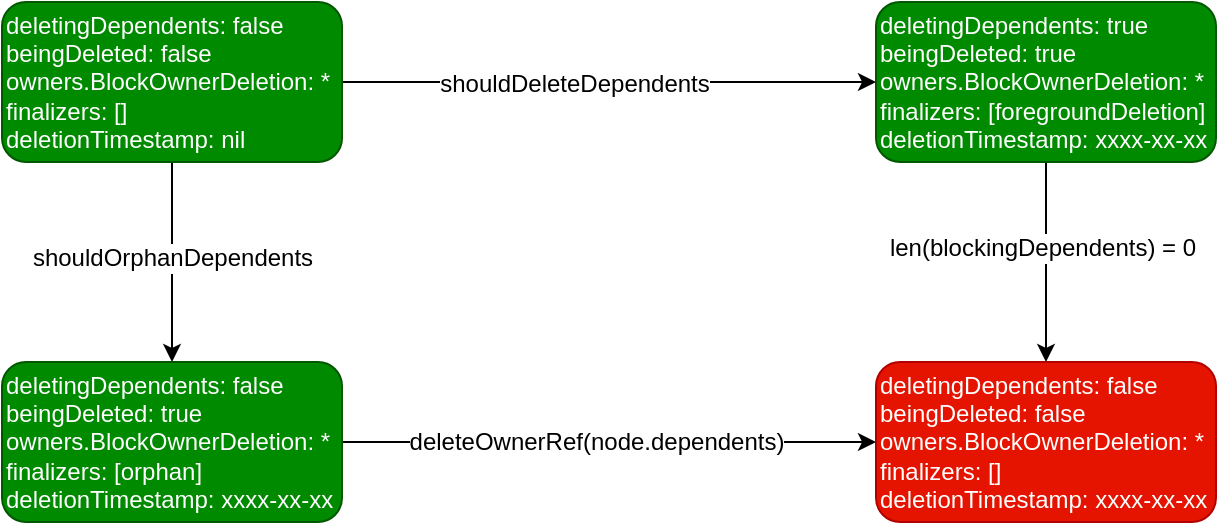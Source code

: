 <mxfile version="12.7.9" type="device"><diagram id="cdYCsu5i1Sz9rn74sG3J" name="第 1 页"><mxGraphModel dx="2184" dy="-687" grid="1" gridSize="10" guides="1" tooltips="1" connect="1" arrows="1" fold="1" page="1" pageScale="1" pageWidth="827" pageHeight="1169" math="0" shadow="0"><root><mxCell id="0"/><mxCell id="1" parent="0"/><mxCell id="Q_cNqYsgdhulqfk0yfmr-1" value="&lt;div&gt;&lt;span&gt;deletingDependents: false&lt;/span&gt;&lt;br&gt;&lt;/div&gt;&lt;div&gt;beingDeleted: false&lt;/div&gt;&lt;div&gt;owners.BlockOwnerDeletion: *&lt;/div&gt;&lt;div&gt;finalizers: []&lt;/div&gt;&lt;div&gt;deletionTimestamp: xxxx-xx-xx&lt;br&gt;&lt;/div&gt;" style="rounded=1;whiteSpace=wrap;html=1;align=left;fillColor=#e51400;strokeColor=#B20000;fontColor=#ffffff;" parent="1" vertex="1"><mxGeometry x="-560" y="1450" width="170" height="80" as="geometry"/></mxCell><mxCell id="Q_cNqYsgdhulqfk0yfmr-4" style="edgeStyle=orthogonalEdgeStyle;rounded=0;orthogonalLoop=1;jettySize=auto;html=1;entryX=0.5;entryY=0;entryDx=0;entryDy=0;" parent="1" source="Q_cNqYsgdhulqfk0yfmr-2" target="Q_cNqYsgdhulqfk0yfmr-1" edge="1"><mxGeometry relative="1" as="geometry"/></mxCell><mxCell id="Q_cNqYsgdhulqfk0yfmr-6" value="&lt;span style=&quot;text-align: left&quot;&gt;len(&lt;/span&gt;&lt;span style=&quot;text-align: left&quot;&gt;blockingDependents) = 0&lt;/span&gt;" style="text;html=1;align=center;verticalAlign=middle;resizable=0;points=[];labelBackgroundColor=#ffffff;" parent="Q_cNqYsgdhulqfk0yfmr-4" vertex="1" connectable="0"><mxGeometry x="-0.153" y="-2" relative="1" as="geometry"><mxPoint as="offset"/></mxGeometry></mxCell><mxCell id="Q_cNqYsgdhulqfk0yfmr-2" value="&lt;div&gt;&lt;span&gt;deletingDependents: true&lt;/span&gt;&lt;br&gt;&lt;/div&gt;&lt;div&gt;beingDeleted: true&lt;/div&gt;&lt;div&gt;owners.BlockOwnerDeletion: *&lt;/div&gt;&lt;div&gt;finalizers: [foregroundDeletion]&lt;/div&gt;&lt;div&gt;deletionTimestamp: xxxx-xx-xx&lt;br&gt;&lt;/div&gt;" style="rounded=1;whiteSpace=wrap;html=1;align=left;fillColor=#008a00;strokeColor=#005700;fontColor=#ffffff;" parent="1" vertex="1"><mxGeometry x="-560" y="1270" width="170" height="80" as="geometry"/></mxCell><mxCell id="Q_cNqYsgdhulqfk0yfmr-5" style="edgeStyle=orthogonalEdgeStyle;rounded=0;orthogonalLoop=1;jettySize=auto;html=1;entryX=0;entryY=0.5;entryDx=0;entryDy=0;" parent="1" source="Q_cNqYsgdhulqfk0yfmr-3" target="Q_cNqYsgdhulqfk0yfmr-1" edge="1"><mxGeometry relative="1" as="geometry"/></mxCell><mxCell id="Q_cNqYsgdhulqfk0yfmr-7" value="deleteOwnerRef(node.dependents)" style="text;html=1;align=center;verticalAlign=middle;resizable=0;points=[];labelBackgroundColor=#ffffff;" parent="Q_cNqYsgdhulqfk0yfmr-5" vertex="1" connectable="0"><mxGeometry x="-0.267" y="-3" relative="1" as="geometry"><mxPoint x="29" y="-3" as="offset"/></mxGeometry></mxCell><mxCell id="Q_cNqYsgdhulqfk0yfmr-3" value="&lt;div&gt;&lt;span&gt;deletingDependents: false&lt;/span&gt;&lt;br&gt;&lt;/div&gt;&lt;div&gt;beingDeleted: true&lt;/div&gt;&lt;div&gt;owners.BlockOwnerDeletion: *&lt;/div&gt;&lt;div&gt;finalizers: [orphan]&lt;/div&gt;&lt;div&gt;deletionTimestamp: xxxx-xx-xx&lt;br&gt;&lt;/div&gt;" style="rounded=1;whiteSpace=wrap;html=1;align=left;fillColor=#008a00;strokeColor=#005700;fontColor=#ffffff;" parent="1" vertex="1"><mxGeometry x="-997" y="1450" width="170" height="80" as="geometry"/></mxCell><mxCell id="Q_cNqYsgdhulqfk0yfmr-9" style="edgeStyle=orthogonalEdgeStyle;rounded=0;orthogonalLoop=1;jettySize=auto;html=1;" parent="1" source="Q_cNqYsgdhulqfk0yfmr-8" target="Q_cNqYsgdhulqfk0yfmr-2" edge="1"><mxGeometry relative="1" as="geometry"/></mxCell><mxCell id="Q_cNqYsgdhulqfk0yfmr-11" value="shouldDeleteDependents" style="text;html=1;align=center;verticalAlign=middle;resizable=0;points=[];labelBackgroundColor=#ffffff;" parent="Q_cNqYsgdhulqfk0yfmr-9" vertex="1" connectable="0"><mxGeometry x="-0.131" y="-1" relative="1" as="geometry"><mxPoint as="offset"/></mxGeometry></mxCell><mxCell id="Q_cNqYsgdhulqfk0yfmr-10" style="edgeStyle=orthogonalEdgeStyle;rounded=0;orthogonalLoop=1;jettySize=auto;html=1;" parent="1" source="Q_cNqYsgdhulqfk0yfmr-8" target="Q_cNqYsgdhulqfk0yfmr-3" edge="1"><mxGeometry relative="1" as="geometry"/></mxCell><mxCell id="Q_cNqYsgdhulqfk0yfmr-12" value="shouldOrphanDependents" style="text;html=1;align=center;verticalAlign=middle;resizable=0;points=[];labelBackgroundColor=#ffffff;" parent="Q_cNqYsgdhulqfk0yfmr-10" vertex="1" connectable="0"><mxGeometry x="-0.04" relative="1" as="geometry"><mxPoint as="offset"/></mxGeometry></mxCell><mxCell id="Q_cNqYsgdhulqfk0yfmr-8" value="&lt;div&gt;&lt;span&gt;deletingDependents: false&lt;/span&gt;&lt;br&gt;&lt;/div&gt;&lt;div&gt;beingDeleted: false&lt;/div&gt;&lt;div&gt;owners.BlockOwnerDeletion: *&lt;/div&gt;&lt;div&gt;finalizers: []&lt;/div&gt;&lt;div&gt;deletionTimestamp: nil&lt;/div&gt;" style="rounded=1;whiteSpace=wrap;html=1;align=left;fillColor=#008a00;strokeColor=#005700;fontColor=#ffffff;" parent="1" vertex="1"><mxGeometry x="-997" y="1270" width="170" height="80" as="geometry"/></mxCell></root></mxGraphModel></diagram></mxfile>